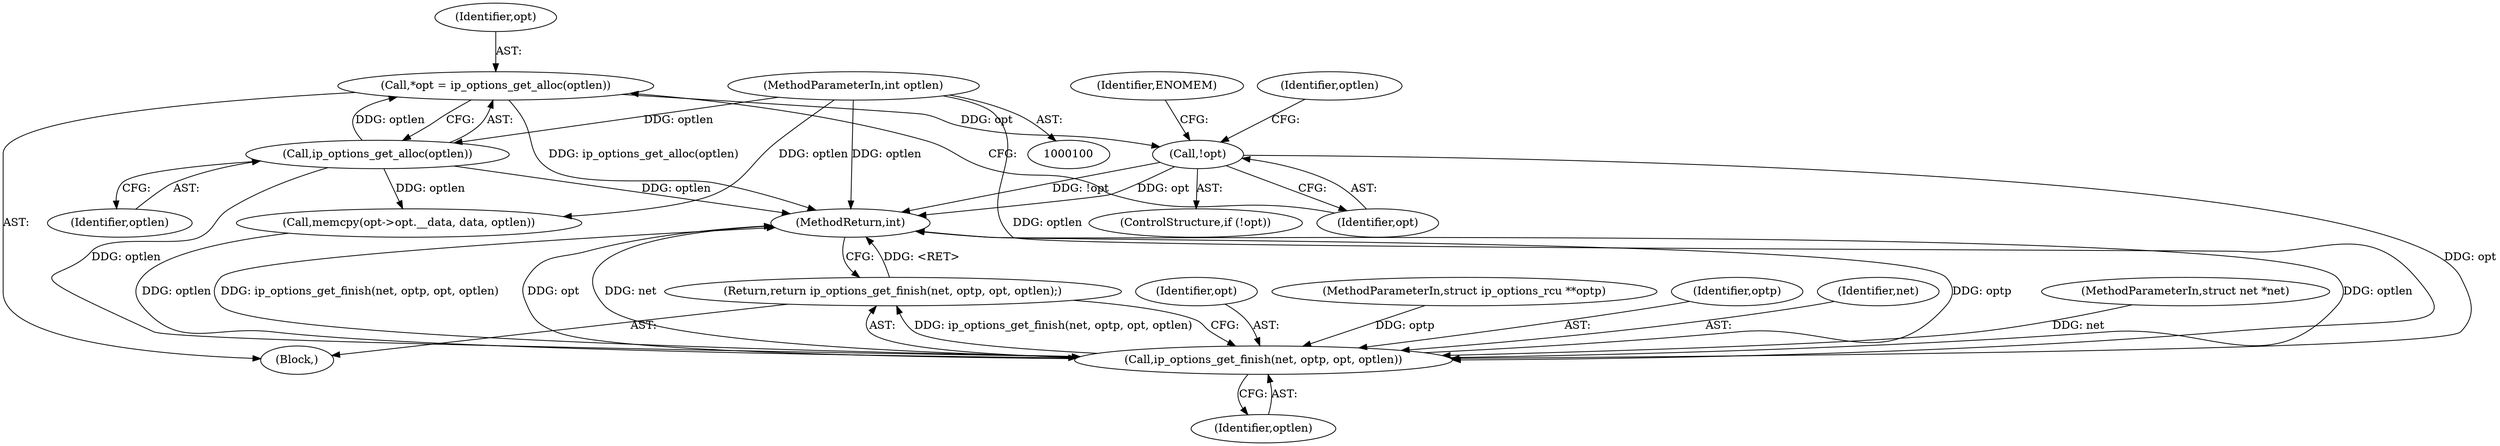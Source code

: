 digraph "0_linux_f6d8bd051c391c1c0458a30b2a7abcd939329259_17@pointer" {
"1000107" [label="(Call,*opt = ip_options_get_alloc(optlen))"];
"1000109" [label="(Call,ip_options_get_alloc(optlen))"];
"1000104" [label="(MethodParameterIn,int optlen)"];
"1000112" [label="(Call,!opt)"];
"1000128" [label="(Call,ip_options_get_finish(net, optp, opt, optlen))"];
"1000127" [label="(Return,return ip_options_get_finish(net, optp, opt, optlen);)"];
"1000110" [label="(Identifier,optlen)"];
"1000111" [label="(ControlStructure,if (!opt))"];
"1000112" [label="(Call,!opt)"];
"1000108" [label="(Identifier,opt)"];
"1000116" [label="(Identifier,ENOMEM)"];
"1000127" [label="(Return,return ip_options_get_finish(net, optp, opt, optlen);)"];
"1000131" [label="(Identifier,opt)"];
"1000102" [label="(MethodParameterIn,struct ip_options_rcu **optp)"];
"1000128" [label="(Call,ip_options_get_finish(net, optp, opt, optlen))"];
"1000107" [label="(Call,*opt = ip_options_get_alloc(optlen))"];
"1000130" [label="(Identifier,optp)"];
"1000129" [label="(Identifier,net)"];
"1000119" [label="(Call,memcpy(opt->opt.__data, data, optlen))"];
"1000101" [label="(MethodParameterIn,struct net *net)"];
"1000105" [label="(Block,)"];
"1000133" [label="(MethodReturn,int)"];
"1000104" [label="(MethodParameterIn,int optlen)"];
"1000118" [label="(Identifier,optlen)"];
"1000113" [label="(Identifier,opt)"];
"1000132" [label="(Identifier,optlen)"];
"1000109" [label="(Call,ip_options_get_alloc(optlen))"];
"1000107" -> "1000105"  [label="AST: "];
"1000107" -> "1000109"  [label="CFG: "];
"1000108" -> "1000107"  [label="AST: "];
"1000109" -> "1000107"  [label="AST: "];
"1000113" -> "1000107"  [label="CFG: "];
"1000107" -> "1000133"  [label="DDG: ip_options_get_alloc(optlen)"];
"1000109" -> "1000107"  [label="DDG: optlen"];
"1000107" -> "1000112"  [label="DDG: opt"];
"1000109" -> "1000110"  [label="CFG: "];
"1000110" -> "1000109"  [label="AST: "];
"1000109" -> "1000133"  [label="DDG: optlen"];
"1000104" -> "1000109"  [label="DDG: optlen"];
"1000109" -> "1000119"  [label="DDG: optlen"];
"1000109" -> "1000128"  [label="DDG: optlen"];
"1000104" -> "1000100"  [label="AST: "];
"1000104" -> "1000133"  [label="DDG: optlen"];
"1000104" -> "1000119"  [label="DDG: optlen"];
"1000104" -> "1000128"  [label="DDG: optlen"];
"1000112" -> "1000111"  [label="AST: "];
"1000112" -> "1000113"  [label="CFG: "];
"1000113" -> "1000112"  [label="AST: "];
"1000116" -> "1000112"  [label="CFG: "];
"1000118" -> "1000112"  [label="CFG: "];
"1000112" -> "1000133"  [label="DDG: !opt"];
"1000112" -> "1000133"  [label="DDG: opt"];
"1000112" -> "1000128"  [label="DDG: opt"];
"1000128" -> "1000127"  [label="AST: "];
"1000128" -> "1000132"  [label="CFG: "];
"1000129" -> "1000128"  [label="AST: "];
"1000130" -> "1000128"  [label="AST: "];
"1000131" -> "1000128"  [label="AST: "];
"1000132" -> "1000128"  [label="AST: "];
"1000127" -> "1000128"  [label="CFG: "];
"1000128" -> "1000133"  [label="DDG: optp"];
"1000128" -> "1000133"  [label="DDG: optlen"];
"1000128" -> "1000133"  [label="DDG: ip_options_get_finish(net, optp, opt, optlen)"];
"1000128" -> "1000133"  [label="DDG: opt"];
"1000128" -> "1000133"  [label="DDG: net"];
"1000128" -> "1000127"  [label="DDG: ip_options_get_finish(net, optp, opt, optlen)"];
"1000101" -> "1000128"  [label="DDG: net"];
"1000102" -> "1000128"  [label="DDG: optp"];
"1000119" -> "1000128"  [label="DDG: optlen"];
"1000127" -> "1000105"  [label="AST: "];
"1000133" -> "1000127"  [label="CFG: "];
"1000127" -> "1000133"  [label="DDG: <RET>"];
}
